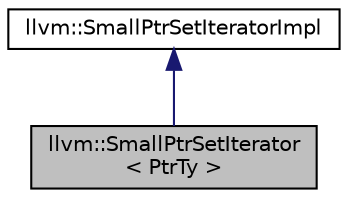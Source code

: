 digraph "llvm::SmallPtrSetIterator&lt; PtrTy &gt;"
{
  edge [fontname="Helvetica",fontsize="10",labelfontname="Helvetica",labelfontsize="10"];
  node [fontname="Helvetica",fontsize="10",shape=record];
  Node1 [label="llvm::SmallPtrSetIterator\l\< PtrTy \>",height=0.2,width=0.4,color="black", fillcolor="grey75", style="filled", fontcolor="black"];
  Node2 -> Node1 [dir="back",color="midnightblue",fontsize="10",style="solid",fontname="Helvetica"];
  Node2 [label="llvm::SmallPtrSetIteratorImpl",height=0.2,width=0.4,color="black", fillcolor="white", style="filled",URL="$classllvm_1_1SmallPtrSetIteratorImpl.html",tooltip="SmallPtrSetIteratorImpl - This is the common base class shared between all instances of SmallPtrSetIt..."];
}
